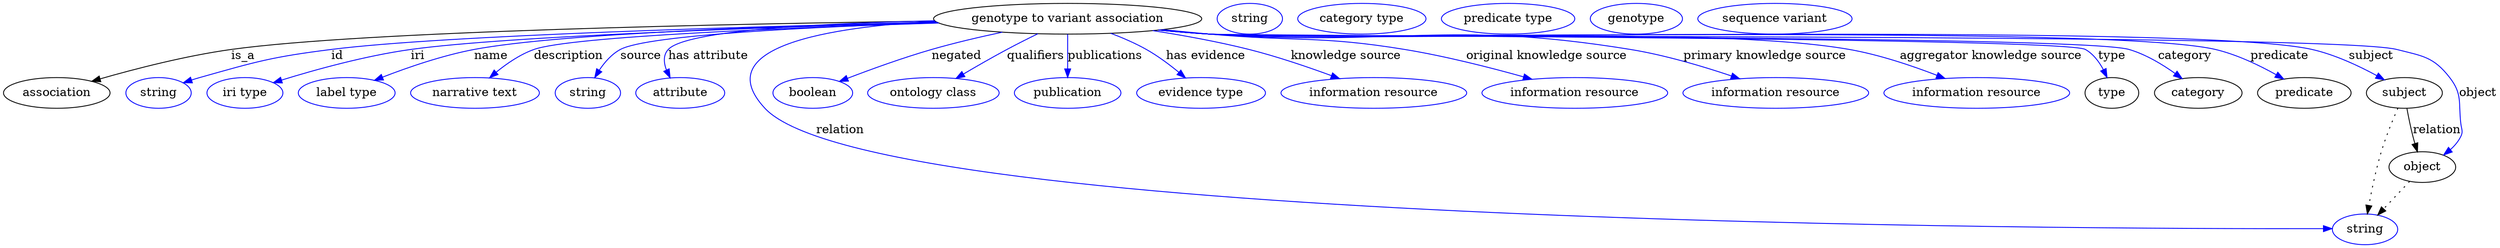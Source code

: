 digraph {
	graph [bb="0,0,2399,283"];
	node [label="\N"];
	"genotype to variant association"	[height=0.5,
		label="genotype to variant association",
		pos="1032,265",
		width=3.34];
	association	[height=0.5,
		pos="50.046,178",
		width=1.3902];
	"genotype to variant association" -> association	[label=is_a,
		lp="232.05,221.5",
		pos="e,83.552,191.42 913.08,262.39 720.88,259.19 350.53,250.4 221.05,229 176.61,221.66 127.39,206.49 93.215,194.77"];
	id	[color=blue,
		height=0.5,
		label=string,
		pos="149.05,178",
		width=0.84854];
	"genotype to variant association" -> id	[color=blue,
		label=id,
		lp="324.55,221.5",
		pos="e,172.5,189.68 914.65,261.08 742.61,256.31 430.35,245.69 319.05,229 260.09,220.16 245.53,215.05 189.05,196 186.67,195.2 184.23,194.32 \
181.8,193.39",
		style=solid];
	iri	[color=blue,
		height=0.5,
		label="iri type",
		pos="234.05,178",
		width=1.011];
	"genotype to variant association" -> iri	[color=blue,
		label=iri,
		lp="403.55,221.5",
		pos="e,261.48,189.88 915.16,260.63 759.71,255.62 493.36,245.04 397.05,229 352.72,221.62 303.65,205.41 271.05,193.44",
		style=solid];
	name	[color=blue,
		height=0.5,
		label="label type",
		pos="334.05,178",
		width=1.2638];
	"genotype to variant association" -> name	[color=blue,
		label=name,
		lp="474.55,221.5",
		pos="e,361.04,192.73 914.47,261.23 772.59,257.12 542.68,247.77 459.05,229 428.04,222.04 394.71,208.37 370.27,197.08",
		style=solid];
	description	[color=blue,
		height=0.5,
		label="narrative text",
		pos="455.05,178",
		width=1.6068];
	"genotype to variant association" -> description	[color=blue,
		label=description,
		lp="548.55,221.5",
		pos="e,470.15,195.41 911.8,264 782.84,262.56 587.27,255.81 518.05,229 503.06,223.2 488.82,212.51 477.68,202.5",
		style=solid];
	source	[color=blue,
		height=0.5,
		label=string,
		pos="561.05,178",
		width=0.84854];
	"genotype to variant association" -> source	[color=blue,
		label=source,
		lp="617.05,221.5",
		pos="e,568.86,195.49 917.42,259.55 798.58,254.17 626.36,243.95 599.05,229 588.75,223.37 580.4,213.63 574.17,204.25",
		style=solid];
	"has attribute"	[color=blue,
		height=0.5,
		label=attribute,
		pos="650.05,178",
		width=1.1193];
	"genotype to variant association" -> "has attribute"	[color=blue,
		label="has attribute",
		lp="677.55,221.5",
		pos="e,642.04,195.87 914.19,261.25 806.78,257.5 662.14,248.8 644.05,229 638.34,222.76 637.8,214.1 639.34,205.74",
		style=solid];
	relation	[color=blue,
		height=0.5,
		label=string,
		pos="2262,18",
		width=0.84854];
	"genotype to variant association" -> relation	[color=blue,
		label=relation,
		lp="821.05,134.5",
		pos="e,2231.5,19.413 919.43,258.65 812.89,249.61 677.5,225.31 737.05,160 840.09,46.984 1989.8,23.22 2221.5,19.568",
		style=solid];
	negated	[color=blue,
		height=0.5,
		label=boolean,
		pos="784.05,178",
		width=1.0652];
	"genotype to variant association" -> negated	[color=blue,
		label=negated,
		lp="929.55,221.5",
		pos="e,811.3,190.98 974.54,249.16 953.47,243.36 929.53,236.34 908.05,229 878.18,218.8 845.07,205.33 820.57,194.94",
		style=solid];
	qualifiers	[color=blue,
		height=0.5,
		label="ontology class",
		pos="902.05,178",
		width=1.7151];
	"genotype to variant association" -> qualifiers	[color=blue,
		label=qualifiers,
		lp="1002.5,221.5",
		pos="e,925.61,194.89 1005.7,247.38 996.58,241.6 986.34,235.05 977.05,229 962.85,219.75 947.24,209.38 933.96,200.49",
		style=solid];
	publications	[color=blue,
		height=0.5,
		label=publication,
		pos="1032,178",
		width=1.3902];
	"genotype to variant association" -> publications	[color=blue,
		label=publications,
		lp="1065.5,221.5",
		pos="e,1032,196.18 1032,246.8 1032,235.16 1032,219.55 1032,206.24",
		style=solid];
	"has evidence"	[color=blue,
		height=0.5,
		label="evidence type",
		pos="1160,178",
		width=1.661];
	"genotype to variant association" -> "has evidence"	[color=blue,
		label="has evidence",
		lp="1157,221.5",
		pos="e,1143.5,195.57 1069.6,247.78 1080.7,242.38 1092.6,235.95 1103,229 1114.6,221.27 1126.4,211.39 1136.1,202.46",
		style=solid];
	"knowledge source"	[color=blue,
		height=0.5,
		label="information resource",
		pos="1323,178",
		width=2.3651];
	"genotype to variant association" -> "knowledge source"	[color=blue,
		label="knowledge source",
		lp="1288.5,221.5",
		pos="e,1288.3,194.48 1106.6,250.79 1134.9,245.08 1167.2,237.69 1196,229 1224.2,220.52 1254.9,208.52 1279,198.4",
		style=solid];
	"original knowledge source"	[color=blue,
		height=0.5,
		label="information resource",
		pos="1511,178",
		width=2.3651];
	"genotype to variant association" -> "original knowledge source"	[color=blue,
		label="original knowledge source",
		lp="1476.5,221.5",
		pos="e,1469.2,193.77 1117.7,252.32 1132.2,250.46 1147,248.62 1161,247 1241.4,237.72 1262.7,244.54 1342,229 1382,221.17 1426.2,207.95 \
1459.3,197.07",
		style=solid];
	"primary knowledge source"	[color=blue,
		height=0.5,
		label="information resource",
		pos="1699,178",
		width=2.3651];
	"genotype to variant association" -> "primary knowledge source"	[color=blue,
		label="primary knowledge source",
		lp="1680,221.5",
		pos="e,1663.2,194.47 1115.2,251.98 1130.4,250.09 1146.2,248.32 1161,247 1334.8,231.59 1381.7,261.58 1553,229 1587.7,222.42 1625.2,209.41 \
1653.6,198.31",
		style=solid];
	"aggregator knowledge source"	[color=blue,
		height=0.5,
		label="information resource",
		pos="1887,178",
		width=2.3651];
	"genotype to variant association" -> "aggregator knowledge source"	[color=blue,
		label="aggregator knowledge source",
		lp="1889,221.5",
		pos="e,1855.1,194.78 1114.5,251.88 1129.9,249.96 1146,248.22 1161,247 1293.1,236.33 1627.1,255.15 1757,229 1787.8,222.8 1820.9,210.02 \
1845.9,198.93",
		style=solid];
	type	[height=0.5,
		pos="2017,178",
		width=0.75];
	"genotype to variant association" -> type	[color=blue,
		label=type,
		lp="2004,221.5",
		pos="e,2007.8,195.3 1114.1,251.82 1129.7,249.9 1145.8,248.17 1161,247 1206,243.55 1932.1,248.04 1973,229 1984.7,223.57 1994.6,213.4 2002,\
203.64",
		style=solid];
	category	[height=0.5,
		pos="2103,178",
		width=1.1374];
	"genotype to variant association" -> category	[color=blue,
		label=category,
		lp="2077.5,221.5",
		pos="e,2084.3,194.25 1114.1,251.81 1129.7,249.89 1145.8,248.16 1161,247 1256.2,239.75 1928.3,255.53 2020,229 2040.2,223.18 2060.4,211.19 \
2075.8,200.4",
		style=solid];
	predicate	[height=0.5,
		pos="2205,178",
		width=1.1916];
	"genotype to variant association" -> predicate	[color=blue,
		label=predicate,
		lp="2170,221.5",
		pos="e,2183.1,193.56 1114.1,251.78 1129.7,249.87 1145.8,248.14 1161,247 1265.7,239.13 2003.2,254.08 2105,229 2129.8,222.91 2155.4,209.93 \
2174.6,198.72",
		style=solid];
	subject	[height=0.5,
		pos="2302,178",
		width=0.99297];
	"genotype to variant association" -> subject	[color=blue,
		label=subject,
		lp="2259.5,221.5",
		pos="e,2281,192.63 1114.1,251.76 1129.7,249.85 1145.8,248.13 1161,247 1276.1,238.45 2086.9,255.82 2199,229 2225.1,222.78 2252.2,209.26 \
2272.1,197.85",
		style=solid];
	object	[height=0.5,
		pos="2322,91",
		width=0.9027];
	"genotype to variant association" -> object	[color=blue,
		label=object,
		lp="2382,178",
		pos="e,2341.8,105.43 1113.8,251.79 1129.4,249.86 1145.7,248.13 1161,247 1285.4,237.84 2162.1,259.37 2283,229 2314.1,221.2 2327.5,221.35 \
2347,196 2366,171.35 2371.4,155.59 2359,127 2356.8,121.72 2353.3,116.87 2349.3,112.56",
		style=solid];
	association_type	[color=blue,
		height=0.5,
		label=string,
		pos="1201,265",
		width=0.84854];
	association_category	[color=blue,
		height=0.5,
		label="category type",
		pos="1308,265",
		width=1.6249];
	"genotype to variant association_predicate"	[color=blue,
		height=0.5,
		label="predicate type",
		pos="1445,265",
		width=1.679];
	subject -> relation	[pos="e,2265.2,36.027 2296.3,160.08 2291.9,146.39 2285.6,126.58 2281,109 2275.6,88.036 2270.6,64.025 2267.1,46.079",
		style=dotted];
	subject -> object	[label=relation,
		lp="2334,134.5",
		pos="e,2318.1,108.89 2306.1,159.8 2308.8,148.09 2312.6,132.34 2315.7,118.97"];
	"genotype to variant association_subject"	[color=blue,
		height=0.5,
		label=genotype,
		pos="1566,265",
		width=1.1916];
	object -> relation	[pos="e,2275.3,34.713 2308.7,74.243 2300.9,64.959 2290.8,53.033 2282,42.64",
		style=dotted];
	"genotype to variant association_object"	[color=blue,
		height=0.5,
		label="sequence variant",
		pos="1696,265",
		width=1.9318];
}
